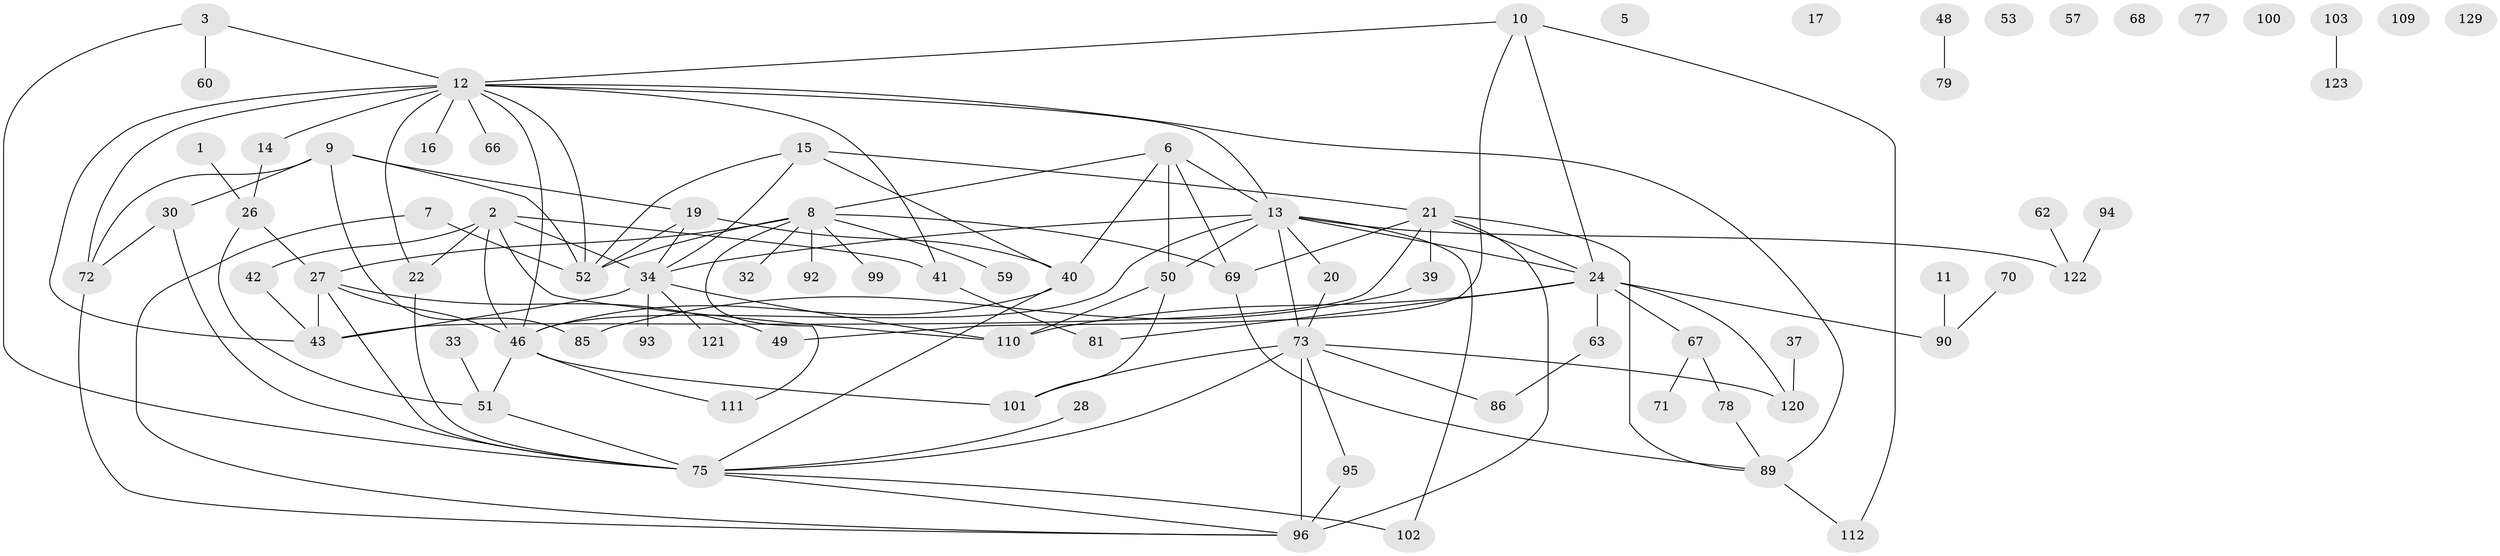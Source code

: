// original degree distribution, {1: 0.1897810218978102, 4: 0.1678832116788321, 3: 0.1678832116788321, 2: 0.27007299270072993, 0: 0.06569343065693431, 5: 0.08759124087591241, 6: 0.029197080291970802, 7: 0.021897810218978103}
// Generated by graph-tools (version 1.1) at 2025/16/03/04/25 18:16:46]
// undirected, 82 vertices, 123 edges
graph export_dot {
graph [start="1"]
  node [color=gray90,style=filled];
  1;
  2 [super="+4+25"];
  3;
  5;
  6 [super="+18"];
  7;
  8 [super="+137+55"];
  9 [super="+54+97"];
  10 [super="+61"];
  11 [super="+64"];
  12 [super="+58+35"];
  13 [super="+47"];
  14;
  15 [super="+36"];
  16;
  17;
  19;
  20 [super="+31"];
  21 [super="+136+29"];
  22 [super="+84"];
  24 [super="+44+87+82"];
  26;
  27 [super="+38"];
  28;
  30 [super="+114"];
  32;
  33;
  34 [super="+106"];
  37;
  39 [super="+126"];
  40 [super="+108+134+118"];
  41 [super="+76"];
  42;
  43;
  46 [super="+107"];
  48;
  49;
  50;
  51 [super="+56"];
  52 [super="+83"];
  53;
  57;
  59;
  60;
  62;
  63;
  66;
  67;
  68;
  69 [super="+74"];
  70;
  71;
  72;
  73 [super="+132+113"];
  75 [super="+98"];
  77;
  78;
  79;
  81;
  85;
  86;
  89 [super="+124"];
  90 [super="+91"];
  92;
  93 [super="+119"];
  94;
  95;
  96 [super="+125"];
  99;
  100;
  101;
  102;
  103 [super="+104"];
  109;
  110;
  111;
  112;
  120;
  121;
  122;
  123;
  129;
  1 -- 26;
  2 -- 46;
  2 -- 110;
  2 -- 42;
  2 -- 41;
  2 -- 34;
  2 -- 22;
  3 -- 60;
  3 -- 12;
  3 -- 75;
  6 -- 13;
  6 -- 8;
  6 -- 40;
  6 -- 50;
  6 -- 69;
  7 -- 52;
  7 -- 96;
  8 -- 32;
  8 -- 59;
  8 -- 92;
  8 -- 99;
  8 -- 27;
  8 -- 52;
  8 -- 69;
  8 -- 111;
  9 -- 19;
  9 -- 52;
  9 -- 85;
  9 -- 30;
  9 -- 72;
  10 -- 49;
  10 -- 112;
  10 -- 24;
  10 -- 12;
  11 -- 90;
  12 -- 72 [weight=2];
  12 -- 13;
  12 -- 66;
  12 -- 41;
  12 -- 43;
  12 -- 14;
  12 -- 46;
  12 -- 16;
  12 -- 52;
  12 -- 89 [weight=2];
  12 -- 22 [weight=2];
  13 -- 20;
  13 -- 34;
  13 -- 50;
  13 -- 102;
  13 -- 122;
  13 -- 73;
  13 -- 46;
  13 -- 24;
  14 -- 26;
  15 -- 52;
  15 -- 21;
  15 -- 34;
  15 -- 40;
  19 -- 52;
  19 -- 34;
  19 -- 40;
  20 -- 73;
  21 -- 96 [weight=2];
  21 -- 43;
  21 -- 69;
  21 -- 39;
  21 -- 89;
  21 -- 24;
  22 -- 75;
  24 -- 120;
  24 -- 67;
  24 -- 63;
  24 -- 90;
  24 -- 81;
  24 -- 110;
  26 -- 27;
  26 -- 51;
  27 -- 46;
  27 -- 49;
  27 -- 43;
  27 -- 75;
  28 -- 75;
  30 -- 72;
  30 -- 75;
  33 -- 51;
  34 -- 121;
  34 -- 43;
  34 -- 93;
  34 -- 110;
  37 -- 120;
  39 -- 85;
  40 -- 46;
  40 -- 75;
  41 -- 81;
  42 -- 43;
  46 -- 51;
  46 -- 101;
  46 -- 111;
  48 -- 79;
  50 -- 101;
  50 -- 110;
  51 -- 75;
  62 -- 122;
  63 -- 86;
  67 -- 71;
  67 -- 78;
  69 -- 89;
  70 -- 90;
  72 -- 96;
  73 -- 86;
  73 -- 95;
  73 -- 101;
  73 -- 96 [weight=2];
  73 -- 120;
  73 -- 75;
  75 -- 102;
  75 -- 96;
  78 -- 89;
  89 -- 112;
  94 -- 122;
  95 -- 96;
  103 -- 123;
}
